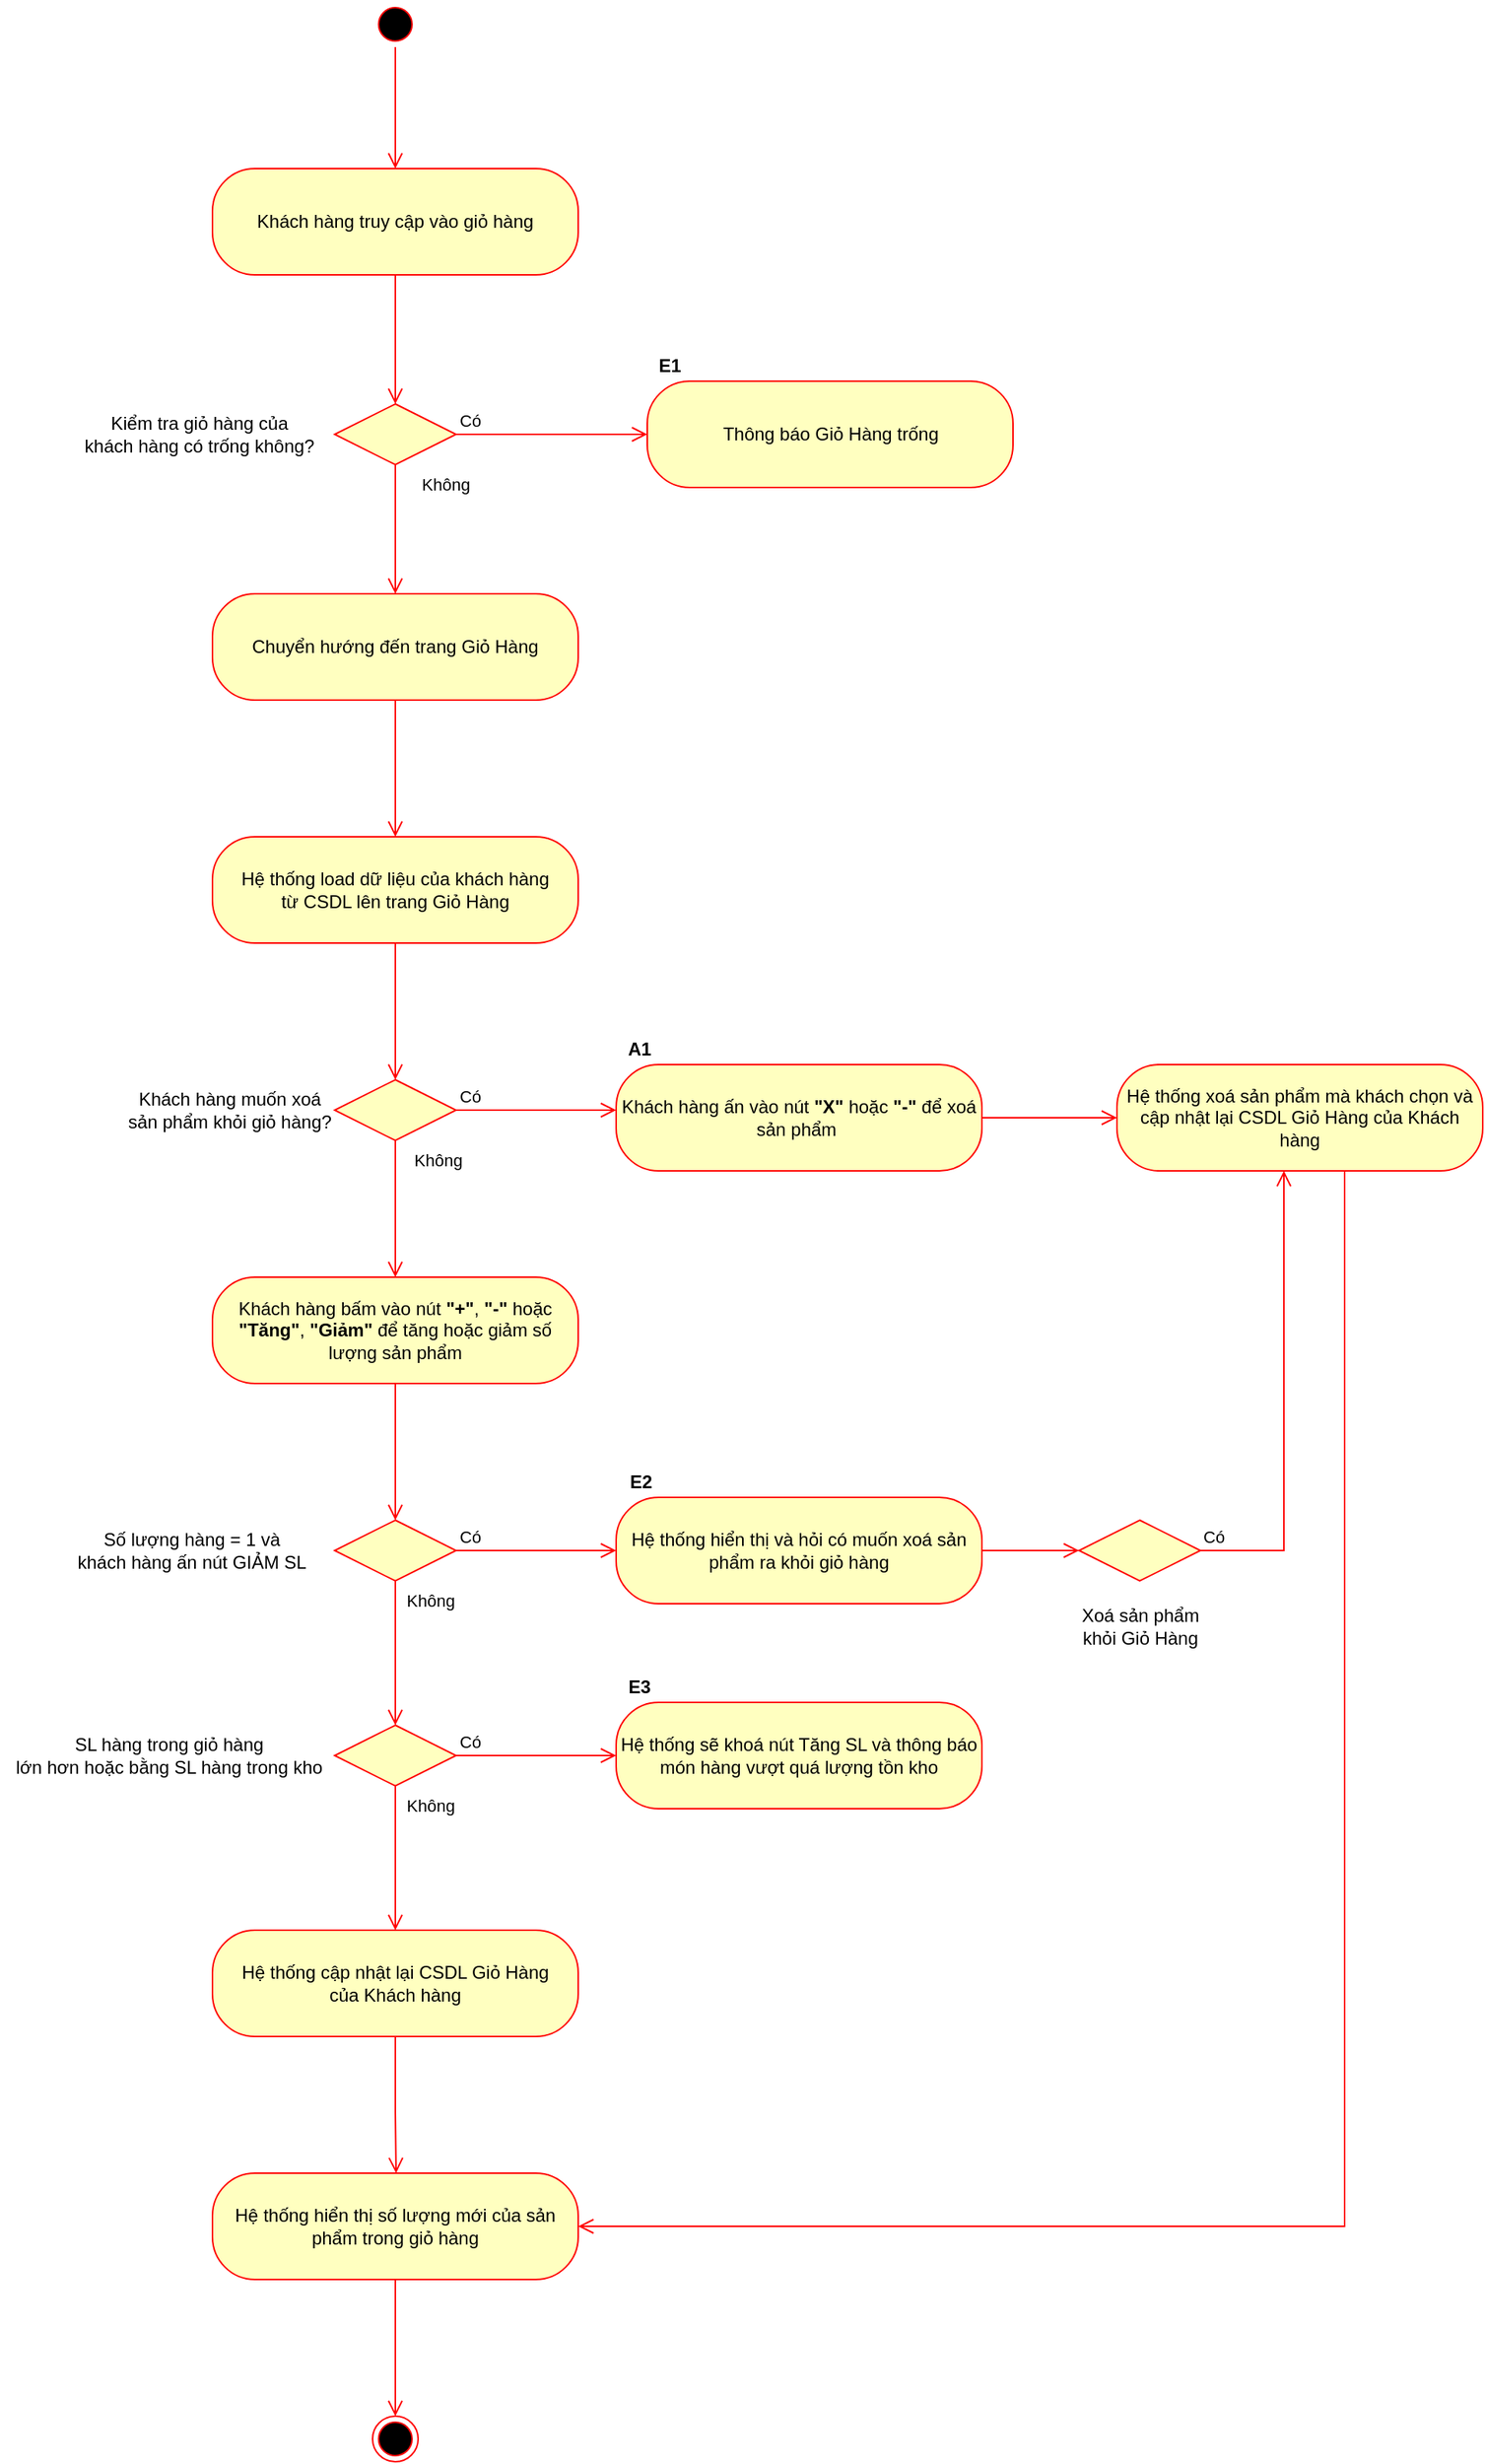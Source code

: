 <mxfile version="16.5.1" type="device"><diagram id="AcsiWmHQyFGquYdm_y9N" name="Page-1"><mxGraphModel dx="2146" dy="2165" grid="1" gridSize="10" guides="1" tooltips="1" connect="0" arrows="1" fold="1" page="1" pageScale="1" pageWidth="850" pageHeight="1100" math="0" shadow="0"><root><mxCell id="0"/><mxCell id="1" parent="0"/><mxCell id="16gyaqh5jp1LO1Qn1m7W-1" value="" style="ellipse;html=1;shape=startState;fillColor=#000000;strokeColor=#ff0000;" parent="1" vertex="1"><mxGeometry x="-40.5" y="-660" width="30" height="30" as="geometry"/></mxCell><mxCell id="16gyaqh5jp1LO1Qn1m7W-2" value="" style="edgeStyle=orthogonalEdgeStyle;html=1;verticalAlign=bottom;endArrow=open;endSize=8;strokeColor=#ff0000;rounded=0;" parent="1" source="16gyaqh5jp1LO1Qn1m7W-1" target="16gyaqh5jp1LO1Qn1m7W-3" edge="1"><mxGeometry relative="1" as="geometry"><mxPoint x="-34" y="-585" as="targetPoint"/></mxGeometry></mxCell><mxCell id="16gyaqh5jp1LO1Qn1m7W-3" value="Khách hàng truy cập vào giỏ hàng" style="rounded=1;whiteSpace=wrap;html=1;arcSize=40;fontColor=#000000;fillColor=#ffffc0;strokeColor=#ff0000;" parent="1" vertex="1"><mxGeometry x="-146" y="-550" width="241" height="70" as="geometry"/></mxCell><mxCell id="xzK1hDwa9qD_tNPJ9lI4-37" value="" style="edgeStyle=orthogonalEdgeStyle;html=1;verticalAlign=bottom;endArrow=open;endSize=8;strokeColor=#ff0000;rounded=0;" parent="1" source="16gyaqh5jp1LO1Qn1m7W-3" target="8aXYKC9Ia5FvpZgOdNuf-2" edge="1"><mxGeometry relative="1" as="geometry"><mxPoint x="-25" y="-410" as="targetPoint"/><mxPoint x="-14.5" y="-210" as="sourcePoint"/><Array as="points"/></mxGeometry></mxCell><mxCell id="xzK1hDwa9qD_tNPJ9lI4-42" value="" style="ellipse;html=1;shape=endState;fillColor=#000000;strokeColor=#ff0000;" parent="1" vertex="1"><mxGeometry x="-40.5" y="930" width="30" height="30" as="geometry"/></mxCell><mxCell id="8aXYKC9Ia5FvpZgOdNuf-2" value="" style="rhombus;whiteSpace=wrap;html=1;fillColor=#ffffc0;strokeColor=#ff0000;" vertex="1" parent="1"><mxGeometry x="-65.5" y="-395" width="80" height="40" as="geometry"/></mxCell><mxCell id="8aXYKC9Ia5FvpZgOdNuf-3" value="Có" style="edgeStyle=orthogonalEdgeStyle;html=1;align=left;verticalAlign=bottom;endArrow=open;endSize=8;strokeColor=#ff0000;rounded=0;" edge="1" source="8aXYKC9Ia5FvpZgOdNuf-2" parent="1" target="8aXYKC9Ia5FvpZgOdNuf-7"><mxGeometry x="-1" relative="1" as="geometry"><mxPoint x="110" y="-375" as="targetPoint"/></mxGeometry></mxCell><mxCell id="8aXYKC9Ia5FvpZgOdNuf-4" value="Không" style="edgeStyle=orthogonalEdgeStyle;html=1;align=left;verticalAlign=top;endArrow=open;endSize=8;strokeColor=#ff0000;rounded=0;" edge="1" source="8aXYKC9Ia5FvpZgOdNuf-2" parent="1" target="8aXYKC9Ia5FvpZgOdNuf-6"><mxGeometry x="-1.0" y="15" relative="1" as="geometry"><mxPoint x="-30" y="-290" as="targetPoint"/><mxPoint as="offset"/></mxGeometry></mxCell><mxCell id="8aXYKC9Ia5FvpZgOdNuf-5" value="Kiểm tra giỏ hàng của&lt;br&gt;khách hàng có trống không?" style="text;html=1;align=center;verticalAlign=middle;resizable=0;points=[];autosize=1;strokeColor=none;fillColor=none;" vertex="1" parent="1"><mxGeometry x="-240" y="-390" width="170" height="30" as="geometry"/></mxCell><mxCell id="8aXYKC9Ia5FvpZgOdNuf-6" value="Chuyển hướng đến trang Giỏ Hàng" style="rounded=1;whiteSpace=wrap;html=1;arcSize=40;fontColor=#000000;fillColor=#ffffc0;strokeColor=#ff0000;" vertex="1" parent="1"><mxGeometry x="-146" y="-270" width="241" height="70" as="geometry"/></mxCell><mxCell id="8aXYKC9Ia5FvpZgOdNuf-7" value="Thông báo Giỏ Hàng trống" style="rounded=1;whiteSpace=wrap;html=1;arcSize=40;fontColor=#000000;fillColor=#ffffc0;strokeColor=#ff0000;" vertex="1" parent="1"><mxGeometry x="140.5" y="-410" width="241" height="70" as="geometry"/></mxCell><mxCell id="8aXYKC9Ia5FvpZgOdNuf-8" value="Hệ thống load dữ liệu của khách hàng &lt;br&gt;từ CSDL lên&amp;nbsp;trang Giỏ Hàng" style="rounded=1;whiteSpace=wrap;html=1;arcSize=40;fontColor=#000000;fillColor=#ffffc0;strokeColor=#ff0000;" vertex="1" parent="1"><mxGeometry x="-146" y="-110" width="241" height="70" as="geometry"/></mxCell><mxCell id="8aXYKC9Ia5FvpZgOdNuf-11" value="&lt;b&gt;E1&lt;/b&gt;" style="text;html=1;align=center;verticalAlign=middle;resizable=0;points=[];autosize=1;strokeColor=none;fillColor=none;" vertex="1" parent="1"><mxGeometry x="140" y="-430" width="30" height="20" as="geometry"/></mxCell><mxCell id="8aXYKC9Ia5FvpZgOdNuf-15" value="" style="rhombus;whiteSpace=wrap;html=1;fillColor=#ffffc0;strokeColor=#ff0000;" vertex="1" parent="1"><mxGeometry x="-65.5" y="50" width="80" height="40" as="geometry"/></mxCell><mxCell id="8aXYKC9Ia5FvpZgOdNuf-16" value="Có" style="edgeStyle=orthogonalEdgeStyle;html=1;align=left;verticalAlign=bottom;endArrow=open;endSize=8;strokeColor=#ff0000;rounded=0;" edge="1" source="8aXYKC9Ia5FvpZgOdNuf-15" parent="1" target="8aXYKC9Ia5FvpZgOdNuf-51"><mxGeometry x="-1" relative="1" as="geometry"><mxPoint x="114.5" y="70" as="targetPoint"/><Array as="points"><mxPoint x="130" y="70"/><mxPoint x="130" y="70"/></Array></mxGeometry></mxCell><mxCell id="8aXYKC9Ia5FvpZgOdNuf-17" value="Không" style="edgeStyle=orthogonalEdgeStyle;html=1;align=left;verticalAlign=top;endArrow=open;endSize=8;strokeColor=#ff0000;rounded=0;" edge="1" source="8aXYKC9Ia5FvpZgOdNuf-15" parent="1" target="8aXYKC9Ia5FvpZgOdNuf-20"><mxGeometry x="-1" y="10" relative="1" as="geometry"><mxPoint x="-24.5" y="170" as="targetPoint"/><mxPoint as="offset"/></mxGeometry></mxCell><mxCell id="8aXYKC9Ia5FvpZgOdNuf-18" value="Khách hàng muốn xoá&lt;br&gt;sản phẩm khỏi giỏ hàng?" style="text;html=1;align=center;verticalAlign=middle;resizable=0;points=[];autosize=1;strokeColor=none;fillColor=none;" vertex="1" parent="1"><mxGeometry x="-210" y="55" width="150" height="30" as="geometry"/></mxCell><mxCell id="8aXYKC9Ia5FvpZgOdNuf-20" value="Khách hàng bấm vào nút &lt;b&gt;&quot;+&quot;&lt;/b&gt;, &lt;b&gt;&quot;-&quot; &lt;/b&gt;hoặc &lt;b&gt;&quot;Tăng&quot;&lt;/b&gt;, &lt;b&gt;&quot;Giảm&quot;&lt;/b&gt;&amp;nbsp;để tăng hoặc giảm số lượng sản phẩm" style="rounded=1;whiteSpace=wrap;html=1;arcSize=40;fontColor=#000000;fillColor=#ffffc0;strokeColor=#ff0000;" vertex="1" parent="1"><mxGeometry x="-146" y="180" width="241" height="70" as="geometry"/></mxCell><mxCell id="8aXYKC9Ia5FvpZgOdNuf-23" value="" style="edgeStyle=orthogonalEdgeStyle;html=1;verticalAlign=bottom;endArrow=open;endSize=8;strokeColor=#ff0000;rounded=0;" edge="1" parent="1" source="8aXYKC9Ia5FvpZgOdNuf-8" target="8aXYKC9Ia5FvpZgOdNuf-15"><mxGeometry relative="1" as="geometry"><mxPoint x="-14.5" y="484" as="targetPoint"/><mxPoint x="-14.471" y="400" as="sourcePoint"/><Array as="points"/></mxGeometry></mxCell><mxCell id="8aXYKC9Ia5FvpZgOdNuf-25" value="" style="edgeStyle=orthogonalEdgeStyle;html=1;verticalAlign=bottom;endArrow=open;endSize=8;strokeColor=#ff0000;rounded=0;" edge="1" parent="1" source="8aXYKC9Ia5FvpZgOdNuf-6" target="8aXYKC9Ia5FvpZgOdNuf-8"><mxGeometry relative="1" as="geometry"><mxPoint x="-15.5" y="60.0" as="targetPoint"/><mxPoint x="-15.5" y="-30.0" as="sourcePoint"/><Array as="points"/></mxGeometry></mxCell><mxCell id="8aXYKC9Ia5FvpZgOdNuf-26" value="" style="rhombus;whiteSpace=wrap;html=1;fillColor=#ffffc0;strokeColor=#ff0000;" vertex="1" parent="1"><mxGeometry x="-65.5" y="340" width="80" height="40" as="geometry"/></mxCell><mxCell id="8aXYKC9Ia5FvpZgOdNuf-27" value="Có" style="edgeStyle=orthogonalEdgeStyle;html=1;align=left;verticalAlign=bottom;endArrow=open;endSize=8;strokeColor=#ff0000;rounded=0;" edge="1" source="8aXYKC9Ia5FvpZgOdNuf-26" parent="1" target="8aXYKC9Ia5FvpZgOdNuf-32"><mxGeometry x="-1" relative="1" as="geometry"><mxPoint x="114.5" y="360" as="targetPoint"/></mxGeometry></mxCell><mxCell id="8aXYKC9Ia5FvpZgOdNuf-28" value="Không" style="edgeStyle=orthogonalEdgeStyle;html=1;align=left;verticalAlign=top;endArrow=open;endSize=8;strokeColor=#ff0000;rounded=0;" edge="1" source="8aXYKC9Ia5FvpZgOdNuf-26" parent="1" target="8aXYKC9Ia5FvpZgOdNuf-33"><mxGeometry x="-1" y="5" relative="1" as="geometry"><mxPoint x="-25" y="460" as="targetPoint"/><mxPoint as="offset"/></mxGeometry></mxCell><mxCell id="8aXYKC9Ia5FvpZgOdNuf-29" value="" style="edgeStyle=orthogonalEdgeStyle;html=1;verticalAlign=bottom;endArrow=open;endSize=8;strokeColor=#ff0000;rounded=0;" edge="1" parent="1" source="8aXYKC9Ia5FvpZgOdNuf-20" target="8aXYKC9Ia5FvpZgOdNuf-26"><mxGeometry relative="1" as="geometry"><mxPoint x="-15.5" y="60.0" as="targetPoint"/><mxPoint x="-15.5" y="-30.0" as="sourcePoint"/><Array as="points"/></mxGeometry></mxCell><mxCell id="8aXYKC9Ia5FvpZgOdNuf-30" value="Số lượng hàng = 1 và &lt;br&gt;khách hàng ấn nút GIẢM SL" style="text;html=1;align=center;verticalAlign=middle;resizable=0;points=[];autosize=1;strokeColor=none;fillColor=none;" vertex="1" parent="1"><mxGeometry x="-245.5" y="345" width="170" height="30" as="geometry"/></mxCell><mxCell id="8aXYKC9Ia5FvpZgOdNuf-32" value="Hệ thống hiển thị và hỏi có muốn xoá sản phẩm ra khỏi giỏ hàng" style="rounded=1;whiteSpace=wrap;html=1;arcSize=40;fontColor=#000000;fillColor=#ffffc0;strokeColor=#ff0000;" vertex="1" parent="1"><mxGeometry x="120" y="325" width="241" height="70" as="geometry"/></mxCell><mxCell id="8aXYKC9Ia5FvpZgOdNuf-33" value="" style="rhombus;whiteSpace=wrap;html=1;fillColor=#ffffc0;strokeColor=#ff0000;" vertex="1" parent="1"><mxGeometry x="-65.5" y="475" width="80" height="40" as="geometry"/></mxCell><mxCell id="8aXYKC9Ia5FvpZgOdNuf-34" value="Có" style="edgeStyle=orthogonalEdgeStyle;html=1;align=left;verticalAlign=bottom;endArrow=open;endSize=8;strokeColor=#ff0000;rounded=0;" edge="1" parent="1" source="8aXYKC9Ia5FvpZgOdNuf-33" target="8aXYKC9Ia5FvpZgOdNuf-37"><mxGeometry x="-1" relative="1" as="geometry"><mxPoint x="120" y="495" as="targetPoint"/></mxGeometry></mxCell><mxCell id="8aXYKC9Ia5FvpZgOdNuf-35" value="Không" style="edgeStyle=orthogonalEdgeStyle;html=1;align=left;verticalAlign=top;endArrow=open;endSize=8;strokeColor=#ff0000;rounded=0;" edge="1" parent="1" source="8aXYKC9Ia5FvpZgOdNuf-33" target="8aXYKC9Ia5FvpZgOdNuf-55"><mxGeometry x="-1" y="5" relative="1" as="geometry"><mxPoint x="-25" y="580" as="targetPoint"/><mxPoint as="offset"/></mxGeometry></mxCell><mxCell id="8aXYKC9Ia5FvpZgOdNuf-36" value="SL hàng trong giỏ hàng&lt;br&gt;lớn hơn hoặc bằng SL hàng trong kho" style="text;html=1;align=center;verticalAlign=middle;resizable=0;points=[];autosize=1;strokeColor=none;fillColor=none;" vertex="1" parent="1"><mxGeometry x="-285.5" y="480" width="220" height="30" as="geometry"/></mxCell><mxCell id="8aXYKC9Ia5FvpZgOdNuf-37" value="Hệ thống sẽ khoá nút Tăng SL và thông báo món hàng vượt quá lượng tồn kho" style="rounded=1;whiteSpace=wrap;html=1;arcSize=40;fontColor=#000000;fillColor=#ffffc0;strokeColor=#ff0000;" vertex="1" parent="1"><mxGeometry x="120" y="460" width="241" height="70" as="geometry"/></mxCell><mxCell id="8aXYKC9Ia5FvpZgOdNuf-39" value="Hệ thống hiển thị số lượng mới của sản phẩm trong giỏ hàng" style="rounded=1;whiteSpace=wrap;html=1;arcSize=40;fontColor=#000000;fillColor=#ffffc0;strokeColor=#ff0000;" vertex="1" parent="1"><mxGeometry x="-146" y="770" width="241" height="70" as="geometry"/></mxCell><mxCell id="8aXYKC9Ia5FvpZgOdNuf-41" value="" style="edgeStyle=orthogonalEdgeStyle;html=1;verticalAlign=bottom;endArrow=open;endSize=8;strokeColor=#ff0000;rounded=0;" edge="1" parent="1" source="8aXYKC9Ia5FvpZgOdNuf-39" target="xzK1hDwa9qD_tNPJ9lI4-42"><mxGeometry relative="1" as="geometry"><mxPoint x="-15.5" y="440" as="targetPoint"/><mxPoint x="-15.5" y="350" as="sourcePoint"/><Array as="points"/></mxGeometry></mxCell><mxCell id="8aXYKC9Ia5FvpZgOdNuf-42" value="" style="rhombus;whiteSpace=wrap;html=1;fillColor=#ffffc0;strokeColor=#ff0000;" vertex="1" parent="1"><mxGeometry x="425" y="340" width="80" height="40" as="geometry"/></mxCell><mxCell id="8aXYKC9Ia5FvpZgOdNuf-43" value="Có" style="edgeStyle=orthogonalEdgeStyle;html=1;align=left;verticalAlign=bottom;endArrow=open;endSize=8;strokeColor=#ff0000;rounded=0;" edge="1" source="8aXYKC9Ia5FvpZgOdNuf-42" parent="1" target="8aXYKC9Ia5FvpZgOdNuf-47"><mxGeometry x="-1" relative="1" as="geometry"><mxPoint x="381" y="225" as="targetPoint"/><Array as="points"><mxPoint x="560" y="360"/></Array><mxPoint as="offset"/></mxGeometry></mxCell><mxCell id="8aXYKC9Ia5FvpZgOdNuf-45" value="" style="edgeStyle=orthogonalEdgeStyle;html=1;verticalAlign=bottom;endArrow=open;endSize=8;strokeColor=#ff0000;rounded=0;" edge="1" parent="1" source="8aXYKC9Ia5FvpZgOdNuf-32" target="8aXYKC9Ia5FvpZgOdNuf-42"><mxGeometry relative="1" as="geometry"><mxPoint x="-15.5" y="350" as="targetPoint"/><mxPoint x="-15.5" y="260" as="sourcePoint"/><Array as="points"/></mxGeometry></mxCell><mxCell id="8aXYKC9Ia5FvpZgOdNuf-46" value="Xoá sản phẩm&lt;br&gt;khỏi Giỏ Hàng" style="text;html=1;align=center;verticalAlign=middle;resizable=0;points=[];autosize=1;strokeColor=none;fillColor=none;" vertex="1" parent="1"><mxGeometry x="420" y="395" width="90" height="30" as="geometry"/></mxCell><mxCell id="8aXYKC9Ia5FvpZgOdNuf-47" value="Hệ thống xoá sản phẩm mà khách chọn và&lt;br&gt;cập nhật lại CSDL Giỏ Hàng của Khách hàng" style="rounded=1;whiteSpace=wrap;html=1;arcSize=40;fontColor=#000000;fillColor=#ffffc0;strokeColor=#ff0000;" vertex="1" parent="1"><mxGeometry x="450" y="40" width="241" height="70" as="geometry"/></mxCell><mxCell id="8aXYKC9Ia5FvpZgOdNuf-48" value="&lt;b&gt;A1&lt;/b&gt;" style="text;html=1;align=center;verticalAlign=middle;resizable=0;points=[];autosize=1;strokeColor=none;fillColor=none;" vertex="1" parent="1"><mxGeometry x="120" y="20" width="30" height="20" as="geometry"/></mxCell><mxCell id="8aXYKC9Ia5FvpZgOdNuf-49" value="&lt;b&gt;E2&lt;/b&gt;" style="text;html=1;align=center;verticalAlign=middle;resizable=0;points=[];autosize=1;strokeColor=none;fillColor=none;" vertex="1" parent="1"><mxGeometry x="120.5" y="305" width="30" height="20" as="geometry"/></mxCell><mxCell id="8aXYKC9Ia5FvpZgOdNuf-50" value="&lt;b&gt;E3&lt;/b&gt;" style="text;html=1;align=center;verticalAlign=middle;resizable=0;points=[];autosize=1;strokeColor=none;fillColor=none;" vertex="1" parent="1"><mxGeometry x="120" y="440" width="30" height="20" as="geometry"/></mxCell><mxCell id="8aXYKC9Ia5FvpZgOdNuf-51" value="Khách hàng ấn vào nút &lt;b&gt;&quot;X&quot; &lt;/b&gt;hoặc &lt;b&gt;&quot;-&quot; &lt;/b&gt;để xoá sản phẩm&lt;b&gt;&amp;nbsp;&lt;/b&gt;" style="rounded=1;whiteSpace=wrap;html=1;arcSize=40;fontColor=#000000;fillColor=#ffffc0;strokeColor=#ff0000;" vertex="1" parent="1"><mxGeometry x="120" y="40" width="241" height="70" as="geometry"/></mxCell><mxCell id="8aXYKC9Ia5FvpZgOdNuf-52" value="" style="edgeStyle=orthogonalEdgeStyle;html=1;verticalAlign=bottom;endArrow=open;endSize=8;strokeColor=#ff0000;rounded=0;" edge="1" parent="1" source="8aXYKC9Ia5FvpZgOdNuf-51" target="8aXYKC9Ia5FvpZgOdNuf-47"><mxGeometry relative="1" as="geometry"><mxPoint x="-15.5" y="60.0" as="targetPoint"/><mxPoint x="-15.5" y="-30.0" as="sourcePoint"/><Array as="points"/></mxGeometry></mxCell><mxCell id="8aXYKC9Ia5FvpZgOdNuf-54" value="" style="edgeStyle=orthogonalEdgeStyle;html=1;verticalAlign=bottom;endArrow=open;endSize=8;strokeColor=#ff0000;rounded=0;" edge="1" parent="1" source="8aXYKC9Ia5FvpZgOdNuf-47" target="8aXYKC9Ia5FvpZgOdNuf-39"><mxGeometry relative="1" as="geometry"><mxPoint x="-15.5" y="60" as="targetPoint"/><mxPoint x="-15.5" y="-30" as="sourcePoint"/><Array as="points"><mxPoint x="600" y="805"/></Array></mxGeometry></mxCell><mxCell id="8aXYKC9Ia5FvpZgOdNuf-55" value="Hệ thống cập nhật lại CSDL Giỏ Hàng &lt;br&gt;của Khách hàng" style="rounded=1;whiteSpace=wrap;html=1;arcSize=40;fontColor=#000000;fillColor=#ffffc0;strokeColor=#ff0000;" vertex="1" parent="1"><mxGeometry x="-146" y="610" width="241" height="70" as="geometry"/></mxCell><mxCell id="8aXYKC9Ia5FvpZgOdNuf-56" value="" style="edgeStyle=orthogonalEdgeStyle;html=1;verticalAlign=bottom;endArrow=open;endSize=8;strokeColor=#ff0000;rounded=0;" edge="1" parent="1" source="8aXYKC9Ia5FvpZgOdNuf-55" target="8aXYKC9Ia5FvpZgOdNuf-39"><mxGeometry relative="1" as="geometry"><mxPoint x="105" y="835" as="targetPoint"/><mxPoint x="610" y="120" as="sourcePoint"/><Array as="points"><mxPoint x="-25" y="730"/><mxPoint x="-25" y="730"/></Array></mxGeometry></mxCell></root></mxGraphModel></diagram></mxfile>